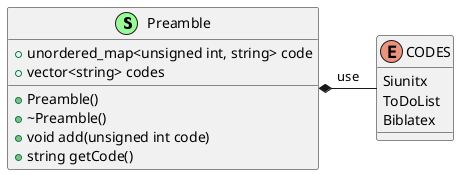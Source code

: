 @startuml
class Preamble << (S,PaleGreen) >> {
    + Preamble()
    + ~Preamble()
    + void add(unsigned int code)
    + string getCode()
    + unordered_map<unsigned int, string> code
    + vector<string> codes 
}

enum CODES {
    Siunitx
    ToDoList
    Biblatex
}

Preamble *- CODES : use
@enduml